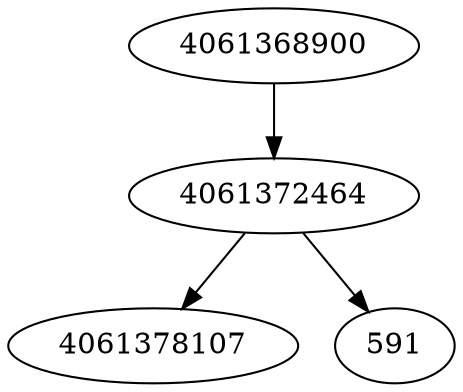 strict digraph  {
4061372464;
4061378107;
4061368900;
591;
4061372464 -> 4061378107;
4061372464 -> 591;
4061368900 -> 4061372464;
}
